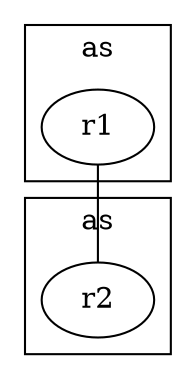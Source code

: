digraph  {

	subgraph cluster1 {
		label="as";
		r1;
	}

	subgraph cluster2 {
		label="as";
		r2;
	}
	r1->r2[dir="none"];

}
